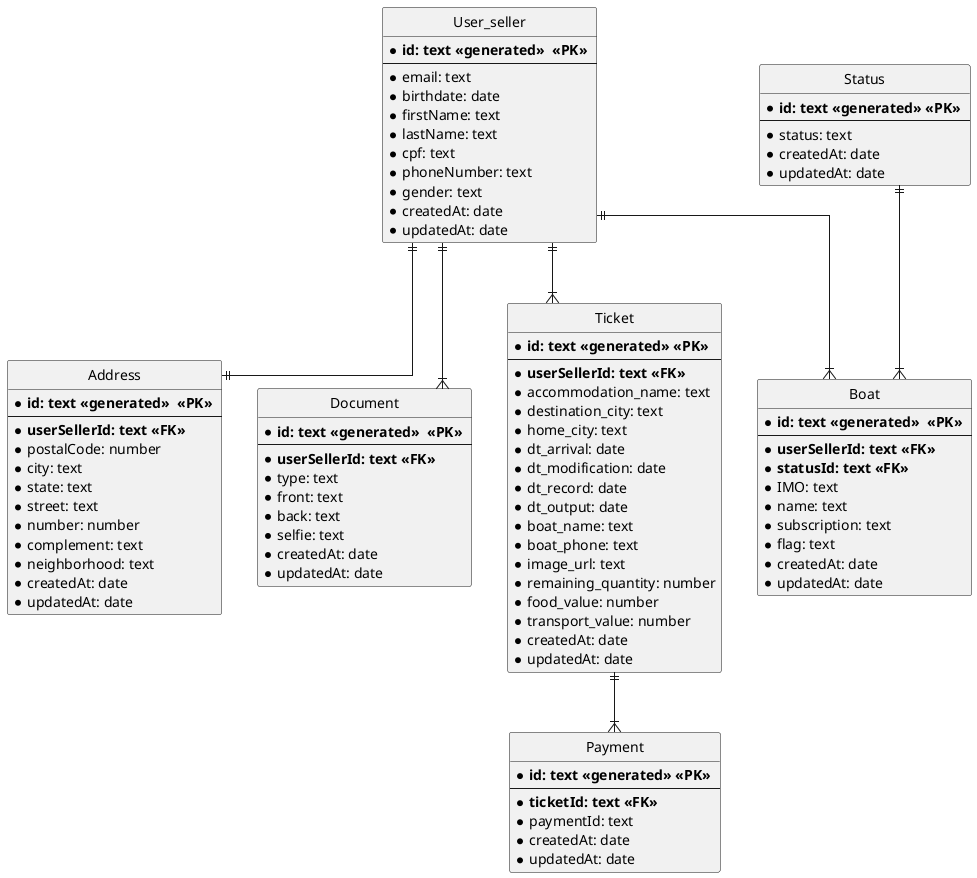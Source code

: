 @startuml

hide circle
skinparam linetype ortho

entity "User_seller" as userSeller {
    * **id: text <<generated>>  <<PK>> **
    --
    *email: text
    *birthdate: date
    *firstName: text
    *lastName: text
    *cpf: text
    *phoneNumber: text
    *gender: text
    *createdAt: date
    *updatedAt: date
}


entity "Address" as address {
    * **id: text <<generated>>  <<PK>> **
    --
    * **userSellerId: text <<FK>> **
    *postalCode: number
    *city: text
    *state: text
    *street: text
    *number: number
    *complement: text
    *neighborhood: text
    *createdAt: date
    *updatedAt: date
}

entity "Document" as document {
    * **id: text <<generated>>  <<PK>> **
    --
    * **userSellerId: text <<FK>> **
    *type: text
    *front: text
    *back: text
    *selfie: text
    *createdAt: date
    *updatedAt: date
}

entity "Boat" as boat {
    * **id: text <<generated>>  <<PK>> **
    --
    * **userSellerId: text <<FK>> **
    * **statusId: text <<FK>> **
    *IMO: text
    *name: text
    *subscription: text
    *flag: text
    *createdAt: date
    *updatedAt: date
}


entity "Status" as status {
    * **id: text <<generated>> <<PK>> **
    --
    *status: text
    *createdAt: date
    *updatedAt: date
}

entity "Ticket" as ticket {
    * **id: text <<generated>> <<PK>> **
    --
    * **userSellerId: text <<FK>> **
    *accommodation_name: text
    *destination_city: text
    *home_city: text
    *dt_arrival: date
    *dt_modification: date
    *dt_record: date
    *dt_output: date
    *boat_name: text
    *boat_phone: text
    *image_url: text
    *remaining_quantity: number
    *food_value: number
    *transport_value: number
    *createdAt: date
    *updatedAt: date
}

entity "Payment" as payment {
    * **id: text <<generated>> <<PK>> **
    --
    * **ticketId: text <<FK>> **
    *paymentId: text
    *createdAt: date
    *updatedAt: date
}

userSeller ||--|| address
userSeller ||--|{ boat
userSeller ||--|{ ticket
userSeller ||--|{ document
ticket ||--|{ payment
status ||--|{ boat

@enduml